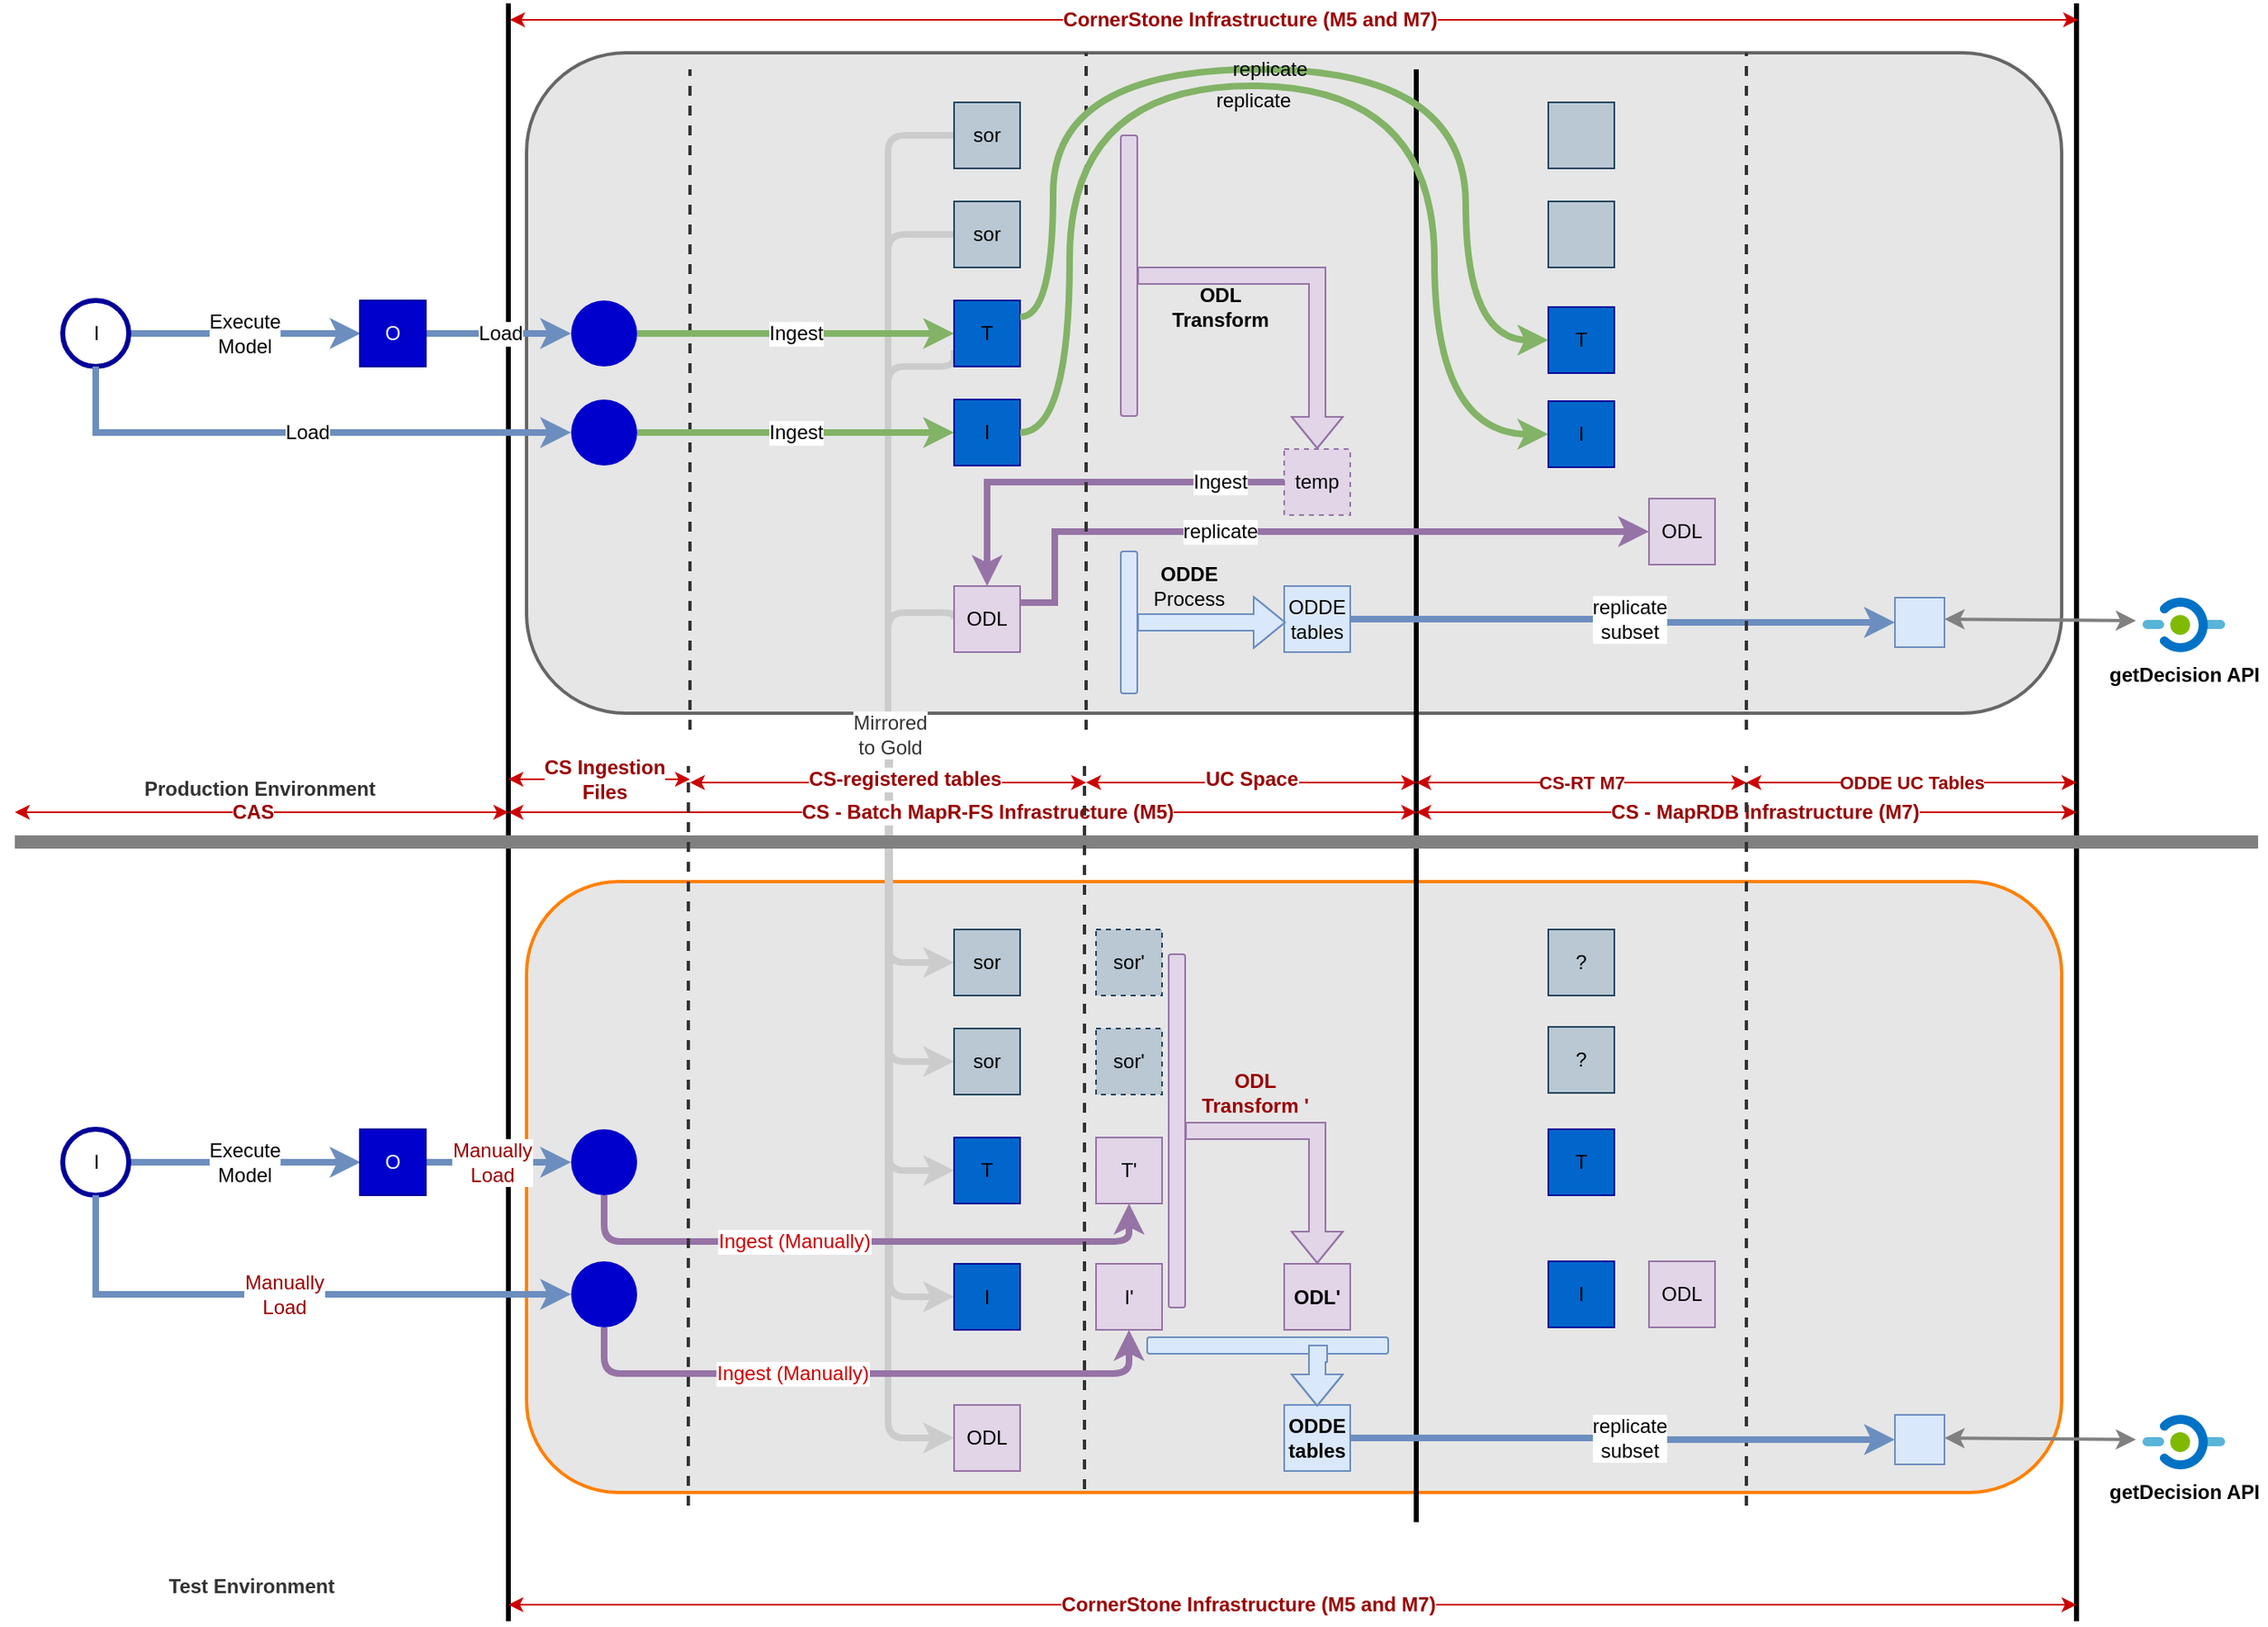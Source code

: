 <mxfile version="11.1.4" type="github"><diagram id="GnErqqCIOYH3qwhbl7jE" name="Page-1"><mxGraphModel dx="2756" dy="1037" grid="1" gridSize="10" guides="1" tooltips="1" connect="1" arrows="1" fold="1" page="1" pageScale="1" pageWidth="850" pageHeight="1100" math="0" shadow="0"><root><mxCell id="0"/><mxCell id="1" parent="0"/><mxCell id="z-_e-fj1xCO9qGCg15mX-2" value="" style="rounded=1;whiteSpace=wrap;html=1;strokeColor=#FF8000;fillColor=#E6E6E6;strokeWidth=2;" parent="1" vertex="1"><mxGeometry x="-370" y="552" width="930" height="370" as="geometry"/></mxCell><mxCell id="rby3mD03zE0lVNyEkPqc-22" value="" style="endArrow=classic;html=1;strokeColor=#CCCCCC;strokeWidth=4;fillColor=#B3B3B3;fontColor=#CC0000;exitX=0;exitY=0.75;exitDx=0;exitDy=0;entryX=0;entryY=0.5;entryDx=0;entryDy=0;edgeStyle=orthogonalEdgeStyle;" edge="1" parent="1" source="rby3mD03zE0lVNyEkPqc-1" target="rby3mD03zE0lVNyEkPqc-21"><mxGeometry width="50" height="50" relative="1" as="geometry"><mxPoint x="-101" y="389" as="sourcePoint"/><mxPoint x="-101" y="890" as="targetPoint"/><Array as="points"><mxPoint x="-150" y="290"/><mxPoint x="-150" y="804"/></Array></mxGeometry></mxCell><mxCell id="z-_e-fj1xCO9qGCg15mX-1" value="" style="rounded=1;whiteSpace=wrap;html=1;strokeColor=#666666;fillColor=#E6E6E6;strokeWidth=2;" parent="1" vertex="1"><mxGeometry x="-370" y="50" width="930" height="400" as="geometry"/></mxCell><mxCell id="EEnHrmOjwKLCJKoic4bD-129" value="" style="endArrow=classic;html=1;strokeColor=#CCCCCC;strokeWidth=4;fillColor=#B3B3B3;fontColor=#CC0000;exitX=0;exitY=0.5;exitDx=0;exitDy=0;entryX=0;entryY=0.5;entryDx=0;entryDy=0;edgeStyle=orthogonalEdgeStyle;" parent="1" source="EEnHrmOjwKLCJKoic4bD-14" target="EEnHrmOjwKLCJKoic4bD-103" edge="1"><mxGeometry width="50" height="50" relative="1" as="geometry"><mxPoint x="-101" y="264" as="sourcePoint"/><mxPoint x="-101" y="714" as="targetPoint"/><Array as="points"><mxPoint x="-111" y="389"/><mxPoint x="-151" y="389"/><mxPoint x="-151" y="889"/></Array></mxGeometry></mxCell><mxCell id="EEnHrmOjwKLCJKoic4bD-128" value="" style="endArrow=classic;html=1;strokeColor=#CCCCCC;strokeWidth=4;fillColor=#B3B3B3;fontColor=#CC0000;exitX=0;exitY=0.75;exitDx=0;exitDy=0;entryX=0;entryY=0.5;entryDx=0;entryDy=0;edgeStyle=orthogonalEdgeStyle;" parent="1" source="EEnHrmOjwKLCJKoic4bD-12" target="EEnHrmOjwKLCJKoic4bD-122" edge="1"><mxGeometry width="50" height="50" relative="1" as="geometry"><mxPoint x="-101" y="180" as="sourcePoint"/><mxPoint x="-101" y="640" as="targetPoint"/><Array as="points"><mxPoint x="-111" y="240"/><mxPoint x="-151" y="240"/><mxPoint x="-151" y="727"/></Array></mxGeometry></mxCell><mxCell id="EEnHrmOjwKLCJKoic4bD-125" value="" style="endArrow=classic;html=1;strokeColor=#CCCCCC;strokeWidth=4;fillColor=#B3B3B3;fontColor=#CC0000;exitX=0;exitY=0.5;exitDx=0;exitDy=0;entryX=0;entryY=0.5;entryDx=0;entryDy=0;edgeStyle=orthogonalEdgeStyle;" parent="1" source="EEnHrmOjwKLCJKoic4bD-47" target="EEnHrmOjwKLCJKoic4bD-115" edge="1"><mxGeometry width="50" height="50" relative="1" as="geometry"><mxPoint x="-221" y="390" as="sourcePoint"/><mxPoint x="-171" y="340" as="targetPoint"/><Array as="points"><mxPoint x="-151" y="160"/><mxPoint x="-151" y="661"/></Array></mxGeometry></mxCell><mxCell id="EEnHrmOjwKLCJKoic4bD-126" value="" style="endArrow=classic;html=1;strokeColor=#CCCCCC;strokeWidth=4;fillColor=#B3B3B3;fontColor=#CC0000;exitX=0;exitY=0.5;exitDx=0;exitDy=0;entryX=0;entryY=0.5;entryDx=0;entryDy=0;edgeStyle=orthogonalEdgeStyle;" parent="1" source="EEnHrmOjwKLCJKoic4bD-52" target="EEnHrmOjwKLCJKoic4bD-116" edge="1"><mxGeometry width="50" height="50" relative="1" as="geometry"><mxPoint x="-101" y="180" as="sourcePoint"/><mxPoint x="-101" y="640" as="targetPoint"/><Array as="points"><mxPoint x="-151" y="100"/><mxPoint x="-151" y="601"/></Array></mxGeometry></mxCell><mxCell id="EEnHrmOjwKLCJKoic4bD-130" value="&lt;span style=&quot;font-weight: normal&quot;&gt;Mirrored &lt;br&gt;to Gold&lt;/span&gt;" style="text;html=1;resizable=0;points=[];align=center;verticalAlign=middle;labelBackgroundColor=#ffffff;fontColor=#333333;fontStyle=1" parent="EEnHrmOjwKLCJKoic4bD-126" vertex="1" connectable="0"><mxGeometry x="0.356" y="2" relative="1" as="geometry"><mxPoint x="-1" y="9" as="offset"/></mxGeometry></mxCell><mxCell id="EEnHrmOjwKLCJKoic4bD-2" value="" style="endArrow=none;html=1;strokeWidth=3;" parent="1" edge="1"><mxGeometry width="50" height="50" relative="1" as="geometry"><mxPoint x="169" y="940" as="sourcePoint"/><mxPoint x="169" y="60" as="targetPoint"/></mxGeometry></mxCell><mxCell id="EEnHrmOjwKLCJKoic4bD-3" value="" style="endArrow=none;html=1;strokeWidth=3;" parent="1" edge="1"><mxGeometry width="50" height="50" relative="1" as="geometry"><mxPoint x="569" y="1000" as="sourcePoint"/><mxPoint x="569" y="20" as="targetPoint"/></mxGeometry></mxCell><mxCell id="EEnHrmOjwKLCJKoic4bD-5" value="" style="endArrow=none;html=1;strokeWidth=3;" parent="1" edge="1"><mxGeometry width="50" height="50" relative="1" as="geometry"><mxPoint x="-381" y="1000" as="sourcePoint"/><mxPoint x="-381" y="20" as="targetPoint"/></mxGeometry></mxCell><mxCell id="EEnHrmOjwKLCJKoic4bD-33" value="" style="edgeStyle=orthogonalEdgeStyle;curved=1;rounded=0;orthogonalLoop=1;jettySize=auto;html=1;strokeColor=#9673a6;strokeWidth=1;shape=flexArrow;exitX=1;exitY=0.5;exitDx=0;exitDy=0;fillColor=#e1d5e7;" parent="1" source="EEnHrmOjwKLCJKoic4bD-70" target="EEnHrmOjwKLCJKoic4bD-13" edge="1"><mxGeometry relative="1" as="geometry"><mxPoint x="-1" y="170" as="sourcePoint"/><mxPoint x="9" y="228" as="targetPoint"/></mxGeometry></mxCell><mxCell id="EEnHrmOjwKLCJKoic4bD-46" value="&lt;b&gt;ODL &lt;br&gt;Transform&lt;/b&gt;" style="text;html=1;resizable=0;points=[];align=center;verticalAlign=middle;labelBackgroundColor=none;" parent="EEnHrmOjwKLCJKoic4bD-33" vertex="1" connectable="0"><mxGeometry x="-0.3" y="-2" relative="1" as="geometry"><mxPoint x="-25" y="17" as="offset"/></mxGeometry></mxCell><mxCell id="EEnHrmOjwKLCJKoic4bD-12" value="T" style="whiteSpace=wrap;html=1;aspect=fixed;strokeColor=#000099;fillColor=#0066CC;verticalAlign=middle;" parent="1" vertex="1"><mxGeometry x="-111" y="200" width="40" height="40" as="geometry"/></mxCell><mxCell id="EEnHrmOjwKLCJKoic4bD-36" value="" style="edgeStyle=orthogonalEdgeStyle;rounded=0;orthogonalLoop=1;jettySize=auto;html=1;strokeColor=#9673a6;strokeWidth=4;fillColor=#e1d5e7;" parent="1" source="EEnHrmOjwKLCJKoic4bD-13" target="EEnHrmOjwKLCJKoic4bD-14" edge="1"><mxGeometry relative="1" as="geometry"><mxPoint x="-31" y="308" as="targetPoint"/></mxGeometry></mxCell><mxCell id="EEnHrmOjwKLCJKoic4bD-48" value="Ingest" style="text;html=1;resizable=0;points=[];align=center;verticalAlign=middle;labelBackgroundColor=#ffffff;" parent="EEnHrmOjwKLCJKoic4bD-36" vertex="1" connectable="0"><mxGeometry x="-0.392" y="13" relative="1" as="geometry"><mxPoint x="35" y="-13" as="offset"/></mxGeometry></mxCell><mxCell id="EEnHrmOjwKLCJKoic4bD-13" value="temp" style="whiteSpace=wrap;html=1;aspect=fixed;strokeColor=#9673a6;fillColor=#e1d5e7;dashed=1;" parent="1" vertex="1"><mxGeometry x="89" y="290" width="40" height="40" as="geometry"/></mxCell><mxCell id="EEnHrmOjwKLCJKoic4bD-40" value="" style="rounded=0;orthogonalLoop=1;jettySize=auto;html=1;strokeColor=#6c8ebf;strokeWidth=4;edgeStyle=orthogonalEdgeStyle;exitX=1;exitY=0.5;exitDx=0;exitDy=0;fillColor=#dae8fc;" parent="1" source="rby3mD03zE0lVNyEkPqc-29" target="EEnHrmOjwKLCJKoic4bD-39" edge="1"><mxGeometry relative="1" as="geometry"/></mxCell><mxCell id="EEnHrmOjwKLCJKoic4bD-44" value="replicate &lt;br&gt;subset" style="text;html=1;resizable=0;points=[];align=center;verticalAlign=middle;labelBackgroundColor=#ffffff;" parent="EEnHrmOjwKLCJKoic4bD-40" vertex="1" connectable="0"><mxGeometry x="-0.3" y="-1" relative="1" as="geometry"><mxPoint x="53" y="-1" as="offset"/></mxGeometry></mxCell><mxCell id="rby3mD03zE0lVNyEkPqc-36" value="" style="edgeStyle=orthogonalEdgeStyle;rounded=0;orthogonalLoop=1;jettySize=auto;html=1;strokeWidth=4;strokeColor=#9673a6;exitX=1;exitY=0.25;exitDx=0;exitDy=0;entryX=0;entryY=0.5;entryDx=0;entryDy=0;fillColor=#e1d5e7;" edge="1" parent="1" source="EEnHrmOjwKLCJKoic4bD-14" target="rby3mD03zE0lVNyEkPqc-32"><mxGeometry relative="1" as="geometry"><mxPoint x="249" y="340" as="targetPoint"/><Array as="points"><mxPoint x="-50" y="383"/><mxPoint x="-50" y="340"/></Array></mxGeometry></mxCell><mxCell id="rby3mD03zE0lVNyEkPqc-49" value="replicate" style="text;html=1;resizable=0;points=[];align=center;verticalAlign=middle;labelBackgroundColor=#ffffff;" vertex="1" connectable="0" parent="rby3mD03zE0lVNyEkPqc-36"><mxGeometry x="0.099" relative="1" as="geometry"><mxPoint x="-69" as="offset"/></mxGeometry></mxCell><mxCell id="EEnHrmOjwKLCJKoic4bD-14" value="ODL" style="whiteSpace=wrap;html=1;aspect=fixed;fillColor=#e1d5e7;strokeColor=#9673a6;" parent="1" vertex="1"><mxGeometry x="-111" y="373" width="40" height="40" as="geometry"/></mxCell><mxCell id="EEnHrmOjwKLCJKoic4bD-93" value="" style="rounded=0;orthogonalLoop=1;jettySize=auto;html=1;strokeColor=#808080;strokeWidth=2;fontColor=#CC0000;entryX=-0.075;entryY=0.379;entryDx=0;entryDy=0;entryPerimeter=0;startArrow=classic;startFill=1;" parent="1" edge="1"><mxGeometry relative="1" as="geometry"><mxPoint x="489" y="393" as="sourcePoint"/><mxPoint x="605" y="394" as="targetPoint"/></mxGeometry></mxCell><mxCell id="EEnHrmOjwKLCJKoic4bD-39" value="" style="whiteSpace=wrap;html=1;aspect=fixed;fillColor=#dae8fc;strokeColor=#6c8ebf;" parent="1" vertex="1"><mxGeometry x="459" y="380" width="30" height="30" as="geometry"/></mxCell><mxCell id="EEnHrmOjwKLCJKoic4bD-27" value="" style="rounded=0;orthogonalLoop=1;jettySize=auto;html=1;entryX=0;entryY=0.5;entryDx=0;entryDy=0;exitX=1;exitY=0.5;exitDx=0;exitDy=0;strokeColor=#6c8ebf;strokeWidth=4;verticalAlign=middle;fillColor=#dae8fc;" parent="1" source="EEnHrmOjwKLCJKoic4bD-15" edge="1"><mxGeometry relative="1" as="geometry"><mxPoint x="-470.5" y="220" as="targetPoint"/></mxGeometry></mxCell><mxCell id="EEnHrmOjwKLCJKoic4bD-51" value="Execute&lt;br&gt;Model" style="text;html=1;resizable=0;points=[];align=center;verticalAlign=middle;labelBackgroundColor=#ffffff;" parent="EEnHrmOjwKLCJKoic4bD-27" vertex="1" connectable="0"><mxGeometry x="-0.003" relative="1" as="geometry"><mxPoint y="0.002" as="offset"/></mxGeometry></mxCell><mxCell id="EEnHrmOjwKLCJKoic4bD-15" value="I" style="shape=ellipse;fillColor=none;strokeColor=#000099;html=1;verticalAlign=middle;strokeWidth=3;" parent="1" vertex="1"><mxGeometry x="-651" y="200" width="40" height="40" as="geometry"/></mxCell><mxCell id="EEnHrmOjwKLCJKoic4bD-16" value="" style="shape=ellipse;fillColor=#0000CC;strokeColor=none;html=1;verticalAlign=middle;" parent="1" vertex="1"><mxGeometry x="-343" y="200" width="40" height="40" as="geometry"/></mxCell><mxCell id="EEnHrmOjwKLCJKoic4bD-23" value="" style="endArrow=none;html=1;strokeWidth=8;strokeColor=#808080;fontStyle=1" parent="1" edge="1"><mxGeometry width="50" height="50" relative="1" as="geometry"><mxPoint x="679" y="528" as="sourcePoint"/><mxPoint x="-680" y="528" as="targetPoint"/></mxGeometry></mxCell><mxCell id="EEnHrmOjwKLCJKoic4bD-30" value="" style="rounded=0;orthogonalLoop=1;jettySize=auto;html=1;entryX=0;entryY=0.5;entryDx=0;entryDy=0;exitX=1;exitY=0.5;exitDx=0;exitDy=0;strokeColor=#6c8ebf;strokeWidth=4;verticalAlign=middle;fillColor=#dae8fc;" parent="1" target="EEnHrmOjwKLCJKoic4bD-16" edge="1"><mxGeometry relative="1" as="geometry"><mxPoint x="-430.5" y="220" as="sourcePoint"/><mxPoint x="-401" y="204" as="targetPoint"/></mxGeometry></mxCell><mxCell id="EEnHrmOjwKLCJKoic4bD-50" value="Load" style="text;html=1;resizable=0;points=[];align=center;verticalAlign=middle;labelBackgroundColor=#ffffff;fillColor=#0000CC;" parent="EEnHrmOjwKLCJKoic4bD-30" vertex="1" connectable="0"><mxGeometry x="0.029" y="-1" relative="1" as="geometry"><mxPoint x="-1" y="-1" as="offset"/></mxGeometry></mxCell><mxCell id="EEnHrmOjwKLCJKoic4bD-47" value="sor" style="whiteSpace=wrap;html=1;aspect=fixed;strokeColor=#23445d;fillColor=#bac8d3;" parent="1" vertex="1"><mxGeometry x="-111" y="140" width="40" height="40" as="geometry"/></mxCell><mxCell id="EEnHrmOjwKLCJKoic4bD-52" value="sor" style="whiteSpace=wrap;html=1;aspect=fixed;strokeColor=#23445d;fillColor=#bac8d3;" parent="1" vertex="1"><mxGeometry x="-111" y="80" width="40" height="40" as="geometry"/></mxCell><mxCell id="EEnHrmOjwKLCJKoic4bD-55" value="" style="endArrow=none;dashed=1;html=1;strokeColor=#333333;strokeWidth=2;" parent="1" edge="1"><mxGeometry width="50" height="50" relative="1" as="geometry"><mxPoint x="-31" y="460" as="sourcePoint"/><mxPoint x="-31" y="50" as="targetPoint"/></mxGeometry></mxCell><mxCell id="EEnHrmOjwKLCJKoic4bD-56" value="" style="endArrow=none;dashed=1;html=1;strokeColor=#333333;strokeWidth=2;" parent="1" edge="1"><mxGeometry width="50" height="50" relative="1" as="geometry"><mxPoint x="369" y="460" as="sourcePoint"/><mxPoint x="369" y="50" as="targetPoint"/></mxGeometry></mxCell><mxCell id="EEnHrmOjwKLCJKoic4bD-57" value="" style="endArrow=none;dashed=1;html=1;strokeColor=#333333;strokeWidth=2;" parent="1" edge="1"><mxGeometry width="50" height="50" relative="1" as="geometry"><mxPoint x="-271" y="460" as="sourcePoint"/><mxPoint x="-271" y="60" as="targetPoint"/><Array as="points"/></mxGeometry></mxCell><mxCell id="EEnHrmOjwKLCJKoic4bD-58" value="" style="endArrow=classic;startArrow=classic;html=1;strokeColor=#CC0000;strokeWidth=1;fontColor=#990000;fontStyle=1" parent="1" edge="1"><mxGeometry width="50" height="50" relative="1" as="geometry"><mxPoint x="-680" y="510" as="sourcePoint"/><mxPoint x="-381" y="510" as="targetPoint"/></mxGeometry></mxCell><mxCell id="EEnHrmOjwKLCJKoic4bD-59" value="&lt;font&gt;CAS&lt;/font&gt;" style="text;html=1;resizable=0;points=[];align=center;verticalAlign=middle;labelBackgroundColor=#ffffff;fontColor=#990000;fontStyle=1" parent="EEnHrmOjwKLCJKoic4bD-58" vertex="1" connectable="0"><mxGeometry x="-0.208" y="1" relative="1" as="geometry"><mxPoint x="25" y="1" as="offset"/></mxGeometry></mxCell><mxCell id="EEnHrmOjwKLCJKoic4bD-61" value="" style="endArrow=classic;startArrow=classic;html=1;strokeColor=#CC0000;strokeWidth=1;fontColor=#990000;fontStyle=1" parent="1" edge="1"><mxGeometry width="50" height="50" relative="1" as="geometry"><mxPoint x="-381" y="510" as="sourcePoint"/><mxPoint x="169" y="510" as="targetPoint"/></mxGeometry></mxCell><mxCell id="EEnHrmOjwKLCJKoic4bD-62" value="&lt;font&gt;CS - Batch MapR-FS Infrastructure (M5)&lt;/font&gt;" style="text;html=1;resizable=0;points=[];align=center;verticalAlign=middle;labelBackgroundColor=#ffffff;fontColor=#990000;fontStyle=1" parent="EEnHrmOjwKLCJKoic4bD-61" vertex="1" connectable="0"><mxGeometry x="-0.208" y="1" relative="1" as="geometry"><mxPoint x="72" y="1" as="offset"/></mxGeometry></mxCell><mxCell id="EEnHrmOjwKLCJKoic4bD-67" value="" style="endArrow=classic;startArrow=classic;html=1;strokeColor=#CC0000;strokeWidth=1;fontColor=#990000;fontStyle=1" parent="1" edge="1"><mxGeometry width="50" height="50" relative="1" as="geometry"><mxPoint x="169" y="510" as="sourcePoint"/><mxPoint x="569" y="510" as="targetPoint"/></mxGeometry></mxCell><mxCell id="EEnHrmOjwKLCJKoic4bD-68" value="&lt;font&gt;CS - MapRDB Infrastructure (M7)&lt;/font&gt;" style="text;html=1;resizable=0;points=[];align=center;verticalAlign=middle;labelBackgroundColor=#ffffff;fontColor=#990000;fontStyle=1" parent="EEnHrmOjwKLCJKoic4bD-67" vertex="1" connectable="0"><mxGeometry x="-0.208" y="1" relative="1" as="geometry"><mxPoint x="52" y="1" as="offset"/></mxGeometry></mxCell><mxCell id="EEnHrmOjwKLCJKoic4bD-73" value="" style="endArrow=classic;startArrow=classic;html=1;strokeColor=#CC0000;strokeWidth=1;fontColor=#990000;fontStyle=1" parent="1" edge="1"><mxGeometry width="50" height="50" relative="1" as="geometry"><mxPoint x="-271" y="492" as="sourcePoint"/><mxPoint x="-31" y="492" as="targetPoint"/></mxGeometry></mxCell><mxCell id="EEnHrmOjwKLCJKoic4bD-74" value="CS-registered tables" style="text;html=1;resizable=0;points=[];align=center;verticalAlign=middle;labelBackgroundColor=#ffffff;fontColor=#990000;fontStyle=1" parent="EEnHrmOjwKLCJKoic4bD-73" vertex="1" connectable="0"><mxGeometry x="-0.208" y="1" relative="1" as="geometry"><mxPoint x="35" y="-1" as="offset"/></mxGeometry></mxCell><mxCell id="EEnHrmOjwKLCJKoic4bD-75" value="" style="endArrow=classic;startArrow=classic;html=1;strokeColor=#CC0000;strokeWidth=1;fontColor=#990000;fontStyle=1" parent="1" edge="1"><mxGeometry width="50" height="50" relative="1" as="geometry"><mxPoint x="-31" y="492" as="sourcePoint"/><mxPoint x="169" y="492" as="targetPoint"/></mxGeometry></mxCell><mxCell id="EEnHrmOjwKLCJKoic4bD-76" value="UC Space" style="text;html=1;resizable=0;points=[];align=center;verticalAlign=middle;labelBackgroundColor=#ffffff;fontColor=#990000;fontStyle=1" parent="EEnHrmOjwKLCJKoic4bD-75" vertex="1" connectable="0"><mxGeometry x="-0.208" y="1" relative="1" as="geometry"><mxPoint x="21" y="-1" as="offset"/></mxGeometry></mxCell><mxCell id="EEnHrmOjwKLCJKoic4bD-77" value="CS-RT M7" style="endArrow=classic;startArrow=classic;html=1;strokeColor=#CC0000;strokeWidth=1;fontColor=#990000;fontStyle=1" parent="1" edge="1"><mxGeometry width="50" height="50" relative="1" as="geometry"><mxPoint x="169" y="492" as="sourcePoint"/><mxPoint x="369" y="492" as="targetPoint"/></mxGeometry></mxCell><mxCell id="EEnHrmOjwKLCJKoic4bD-79" value="" style="whiteSpace=wrap;html=1;aspect=fixed;strokeColor=#23445d;fillColor=#bac8d3;" parent="1" vertex="1"><mxGeometry x="249" y="80" width="40" height="40" as="geometry"/></mxCell><mxCell id="EEnHrmOjwKLCJKoic4bD-81" value="T" style="whiteSpace=wrap;html=1;aspect=fixed;strokeColor=#000099;fillColor=#0066CC;" parent="1" vertex="1"><mxGeometry x="249" y="204" width="40" height="40" as="geometry"/></mxCell><mxCell id="EEnHrmOjwKLCJKoic4bD-82" value="" style="edgeStyle=orthogonalEdgeStyle;curved=1;rounded=0;orthogonalLoop=1;jettySize=auto;html=1;strokeColor=#82b366;strokeWidth=4;entryX=0;entryY=0.5;entryDx=0;entryDy=0;exitX=1;exitY=0.25;exitDx=0;exitDy=0;fillColor=#d5e8d4;" parent="1" source="EEnHrmOjwKLCJKoic4bD-12" target="EEnHrmOjwKLCJKoic4bD-81" edge="1"><mxGeometry relative="1" as="geometry"><mxPoint x="-81" y="218" as="sourcePoint"/><mxPoint x="259" y="367" as="targetPoint"/><Array as="points"><mxPoint x="-51" y="210"/><mxPoint x="-51" y="60"/><mxPoint x="199" y="60"/><mxPoint x="199" y="224"/></Array></mxGeometry></mxCell><mxCell id="EEnHrmOjwKLCJKoic4bD-83" value="replicate" style="text;html=1;resizable=0;points=[];align=center;verticalAlign=middle;labelBackgroundColor=none;" parent="EEnHrmOjwKLCJKoic4bD-82" vertex="1" connectable="0"><mxGeometry x="0.011" y="3" relative="1" as="geometry"><mxPoint x="-20" y="3" as="offset"/></mxGeometry></mxCell><mxCell id="EEnHrmOjwKLCJKoic4bD-84" value="ODDE UC Tables" style="endArrow=classic;startArrow=classic;html=1;strokeColor=#CC0000;strokeWidth=1;fontColor=#990000;fontStyle=1" parent="1" edge="1"><mxGeometry width="50" height="50" relative="1" as="geometry"><mxPoint x="369" y="492" as="sourcePoint"/><mxPoint x="569" y="492" as="targetPoint"/></mxGeometry></mxCell><mxCell id="EEnHrmOjwKLCJKoic4bD-89" value="&lt;b&gt;getDecision API&lt;/b&gt;" style="aspect=fixed;html=1;perimeter=none;align=center;shadow=0;dashed=0;image;fontSize=12;image=img/lib/mscae/HybridConnectionEndpoint.svg;strokeColor=#CC0000;strokeWidth=1;fillColor=#808080;gradientColor=none;" parent="1" vertex="1"><mxGeometry x="609" y="380" width="50" height="33" as="geometry"/></mxCell><mxCell id="EEnHrmOjwKLCJKoic4bD-94" value="" style="rounded=1;whiteSpace=wrap;html=1;strokeColor=#9673a6;fillColor=#e1d5e7;strokeWidth=1;" parent="1" vertex="1"><mxGeometry x="19" y="596" width="10" height="214" as="geometry"/></mxCell><mxCell id="EEnHrmOjwKLCJKoic4bD-95" value="" style="edgeStyle=orthogonalEdgeStyle;curved=1;rounded=0;orthogonalLoop=1;jettySize=auto;html=1;strokeColor=#9673a6;strokeWidth=1;shape=flexArrow;exitX=1;exitY=0.5;exitDx=0;exitDy=0;fillColor=#e1d5e7;" parent="1" source="EEnHrmOjwKLCJKoic4bD-94" target="EEnHrmOjwKLCJKoic4bD-100" edge="1"><mxGeometry relative="1" as="geometry"><mxPoint x="-1" y="671" as="sourcePoint"/><mxPoint x="9" y="729" as="targetPoint"/><Array as="points"><mxPoint x="109" y="703"/></Array></mxGeometry></mxCell><mxCell id="EEnHrmOjwKLCJKoic4bD-96" value="&lt;b&gt;ODL &lt;br&gt;Transform '&lt;/b&gt;" style="text;html=1;resizable=0;points=[];align=center;verticalAlign=middle;labelBackgroundColor=none;fontColor=#990000;" parent="EEnHrmOjwKLCJKoic4bD-95" vertex="1" connectable="0"><mxGeometry x="-0.3" y="-2" relative="1" as="geometry"><mxPoint x="-14" y="-25" as="offset"/></mxGeometry></mxCell><mxCell id="EEnHrmOjwKLCJKoic4bD-97" value="T'" style="whiteSpace=wrap;html=1;aspect=fixed;strokeColor=#9673a6;fillColor=#e1d5e7;verticalAlign=middle;" parent="1" vertex="1"><mxGeometry x="-25" y="707" width="40" height="40" as="geometry"/></mxCell><mxCell id="EEnHrmOjwKLCJKoic4bD-100" value="&lt;b&gt;ODL'&lt;/b&gt;" style="whiteSpace=wrap;html=1;aspect=fixed;strokeColor=#9673a6;fillColor=#e1d5e7;" parent="1" vertex="1"><mxGeometry x="89" y="783.5" width="40" height="40" as="geometry"/></mxCell><mxCell id="EEnHrmOjwKLCJKoic4bD-103" value="ODL" style="whiteSpace=wrap;html=1;aspect=fixed;fillColor=#e1d5e7;strokeColor=#9673a6;" parent="1" vertex="1"><mxGeometry x="-111" y="869" width="40" height="40" as="geometry"/></mxCell><mxCell id="EEnHrmOjwKLCJKoic4bD-104" value="" style="rounded=0;orthogonalLoop=1;jettySize=auto;html=1;strokeColor=#808080;strokeWidth=2;fontColor=#CC0000;entryX=-0.075;entryY=0.379;entryDx=0;entryDy=0;entryPerimeter=0;startArrow=classic;startFill=1;" parent="1" edge="1"><mxGeometry relative="1" as="geometry"><mxPoint x="489" y="889" as="sourcePoint"/><mxPoint x="605" y="890" as="targetPoint"/></mxGeometry></mxCell><mxCell id="EEnHrmOjwKLCJKoic4bD-105" value="" style="whiteSpace=wrap;html=1;aspect=fixed;fillColor=#dae8fc;strokeColor=#6c8ebf;" parent="1" vertex="1"><mxGeometry x="459" y="875" width="30" height="30" as="geometry"/></mxCell><mxCell id="EEnHrmOjwKLCJKoic4bD-106" value="" style="rounded=0;orthogonalLoop=1;jettySize=auto;html=1;entryX=0;entryY=0.5;entryDx=0;entryDy=0;exitX=1;exitY=0.5;exitDx=0;exitDy=0;strokeColor=#6c8ebf;strokeWidth=4;verticalAlign=middle;fillColor=#dae8fc;" parent="1" source="EEnHrmOjwKLCJKoic4bD-108" edge="1"><mxGeometry relative="1" as="geometry"><mxPoint x="-470.5" y="722" as="targetPoint"/></mxGeometry></mxCell><mxCell id="EEnHrmOjwKLCJKoic4bD-107" value="Execute&lt;br&gt;Model" style="text;html=1;resizable=0;points=[];align=center;verticalAlign=middle;labelBackgroundColor=#ffffff;" parent="EEnHrmOjwKLCJKoic4bD-106" vertex="1" connectable="0"><mxGeometry x="-0.003" relative="1" as="geometry"><mxPoint y="0.002" as="offset"/></mxGeometry></mxCell><mxCell id="EEnHrmOjwKLCJKoic4bD-108" value="I" style="shape=ellipse;fillColor=none;strokeColor=#000099;html=1;verticalAlign=middle;strokeWidth=3;" parent="1" vertex="1"><mxGeometry x="-651" y="702" width="40" height="40" as="geometry"/></mxCell><mxCell id="EEnHrmOjwKLCJKoic4bD-109" value="" style="shape=ellipse;fillColor=#0000CC;strokeColor=none;html=1;verticalAlign=middle;" parent="1" vertex="1"><mxGeometry x="-343" y="702" width="40" height="40" as="geometry"/></mxCell><mxCell id="EEnHrmOjwKLCJKoic4bD-111" value="" style="rounded=0;orthogonalLoop=1;jettySize=auto;html=1;entryX=0;entryY=0.5;entryDx=0;entryDy=0;exitX=1;exitY=0.5;exitDx=0;exitDy=0;strokeColor=#6c8ebf;strokeWidth=4;verticalAlign=middle;fillColor=#dae8fc;" parent="1" target="EEnHrmOjwKLCJKoic4bD-109" edge="1"><mxGeometry relative="1" as="geometry"><mxPoint x="-430.5" y="722" as="sourcePoint"/><mxPoint x="-401" y="706" as="targetPoint"/></mxGeometry></mxCell><mxCell id="EEnHrmOjwKLCJKoic4bD-112" value="Manually&lt;br&gt;Load" style="text;html=1;resizable=0;points=[];align=center;verticalAlign=middle;labelBackgroundColor=#ffffff;fillColor=#0000CC;fontColor=#990000;" parent="EEnHrmOjwKLCJKoic4bD-111" vertex="1" connectable="0"><mxGeometry x="0.029" y="-1" relative="1" as="geometry"><mxPoint x="-5.5" y="-1" as="offset"/></mxGeometry></mxCell><mxCell id="EEnHrmOjwKLCJKoic4bD-115" value="sor" style="whiteSpace=wrap;html=1;aspect=fixed;strokeColor=#23445d;fillColor=#bac8d3;" parent="1" vertex="1"><mxGeometry x="-111" y="641" width="40" height="40" as="geometry"/></mxCell><mxCell id="EEnHrmOjwKLCJKoic4bD-116" value="sor" style="whiteSpace=wrap;html=1;aspect=fixed;strokeColor=#23445d;fillColor=#bac8d3;" parent="1" vertex="1"><mxGeometry x="-111" y="581" width="40" height="40" as="geometry"/></mxCell><mxCell id="EEnHrmOjwKLCJKoic4bD-117" value="?" style="whiteSpace=wrap;html=1;aspect=fixed;strokeColor=#23445d;fillColor=#bac8d3;" parent="1" vertex="1"><mxGeometry x="249" y="581" width="40" height="40" as="geometry"/></mxCell><mxCell id="EEnHrmOjwKLCJKoic4bD-121" value="&lt;b&gt;getDecision API&lt;/b&gt;" style="aspect=fixed;html=1;perimeter=none;align=center;shadow=0;dashed=0;image;fontSize=12;image=img/lib/mscae/HybridConnectionEndpoint.svg;strokeColor=#CC0000;strokeWidth=1;fillColor=#808080;gradientColor=none;" parent="1" vertex="1"><mxGeometry x="609" y="875" width="50" height="33" as="geometry"/></mxCell><mxCell id="EEnHrmOjwKLCJKoic4bD-122" value="T" style="whiteSpace=wrap;html=1;aspect=fixed;strokeColor=#000099;fillColor=#0066CC;verticalAlign=middle;" parent="1" vertex="1"><mxGeometry x="-111" y="707" width="40" height="40" as="geometry"/></mxCell><mxCell id="EEnHrmOjwKLCJKoic4bD-123" value="" style="endArrow=classic;html=1;strokeColor=#9673a6;strokeWidth=4;fillColor=#e1d5e7;fontColor=#CC0000;exitX=0.5;exitY=1;exitDx=0;exitDy=0;entryX=0.5;entryY=1;entryDx=0;entryDy=0;edgeStyle=orthogonalEdgeStyle;" parent="1" source="EEnHrmOjwKLCJKoic4bD-109" target="EEnHrmOjwKLCJKoic4bD-97" edge="1"><mxGeometry width="50" height="50" relative="1" as="geometry"><mxPoint x="-241" y="831" as="sourcePoint"/><mxPoint x="-191" y="781" as="targetPoint"/><Array as="points"><mxPoint x="-323" y="770"/><mxPoint x="-5" y="770"/></Array></mxGeometry></mxCell><mxCell id="EEnHrmOjwKLCJKoic4bD-124" value="Ingest (Manually)" style="text;html=1;resizable=0;points=[];align=center;verticalAlign=middle;labelBackgroundColor=#ffffff;fontColor=#CC0000;" parent="EEnHrmOjwKLCJKoic4bD-123" vertex="1" connectable="0"><mxGeometry x="-0.176" y="1" relative="1" as="geometry"><mxPoint x="-9" y="1" as="offset"/></mxGeometry></mxCell><mxCell id="EEnHrmOjwKLCJKoic4bD-31" value="" style="rounded=0;orthogonalLoop=1;jettySize=auto;html=1;exitX=1;exitY=0.5;exitDx=0;exitDy=0;strokeColor=#82b366;strokeWidth=4;edgeStyle=orthogonalEdgeStyle;curved=1;verticalAlign=middle;fillColor=#d5e8d4;" parent="1" source="EEnHrmOjwKLCJKoic4bD-16" target="EEnHrmOjwKLCJKoic4bD-12" edge="1"><mxGeometry relative="1" as="geometry"><mxPoint x="-420" y="204" as="sourcePoint"/><mxPoint x="-240" y="204" as="targetPoint"/></mxGeometry></mxCell><mxCell id="EEnHrmOjwKLCJKoic4bD-49" value="Ingest" style="text;html=1;resizable=0;points=[];align=center;verticalAlign=middle;labelBackgroundColor=#ffffff;" parent="EEnHrmOjwKLCJKoic4bD-31" vertex="1" connectable="0"><mxGeometry x="-0.074" y="1" relative="1" as="geometry"><mxPoint x="7" y="1" as="offset"/></mxGeometry></mxCell><mxCell id="EEnHrmOjwKLCJKoic4bD-135" value="" style="shape=image;html=1;verticalAlign=top;verticalLabelPosition=bottom;labelBackgroundColor=#ffffff;imageAspect=0;aspect=fixed;image=https://cdn0.iconfinder.com/data/icons/IS_credit-cards-full_final/128/american_express_gold.png;strokeColor=#97D077;strokeWidth=1;fillColor=#CCFFCC;gradientColor=none;fontColor=#CC0000;" parent="1" vertex="1"><mxGeometry x="452" y="518.5" width="68" height="68" as="geometry"/></mxCell><mxCell id="EEnHrmOjwKLCJKoic4bD-136" value="" style="endArrow=none;dashed=1;html=1;strokeColor=#333333;strokeWidth=2;" parent="1" edge="1"><mxGeometry width="50" height="50" relative="1" as="geometry"><mxPoint x="369" y="930" as="sourcePoint"/><mxPoint x="369" y="482" as="targetPoint"/></mxGeometry></mxCell><mxCell id="EEnHrmOjwKLCJKoic4bD-138" value="" style="endArrow=none;dashed=1;html=1;strokeColor=#333333;strokeWidth=2;" parent="1" edge="1"><mxGeometry width="50" height="50" relative="1" as="geometry"><mxPoint x="-32" y="920" as="sourcePoint"/><mxPoint x="-32" y="482" as="targetPoint"/></mxGeometry></mxCell><mxCell id="EEnHrmOjwKLCJKoic4bD-140" value="" style="endArrow=classic;startArrow=classic;html=1;strokeColor=#CC0000;strokeWidth=1;fontColor=#990000;fontStyle=1" parent="1" edge="1"><mxGeometry width="50" height="50" relative="1" as="geometry"><mxPoint x="-381" y="490" as="sourcePoint"/><mxPoint x="-271" y="490" as="targetPoint"/></mxGeometry></mxCell><mxCell id="EEnHrmOjwKLCJKoic4bD-141" value="CS Ingestion&lt;br&gt;Files" style="text;html=1;resizable=0;points=[];align=center;verticalAlign=middle;labelBackgroundColor=#ffffff;fontColor=#990000;fillColor=#0000CC;fontStyle=1" parent="EEnHrmOjwKLCJKoic4bD-140" vertex="1" connectable="0"><mxGeometry x="-0.208" y="1" relative="1" as="geometry"><mxPoint x="14" y="1" as="offset"/></mxGeometry></mxCell><mxCell id="EEnHrmOjwKLCJKoic4bD-144" value="O" style="whiteSpace=wrap;html=1;aspect=fixed;strokeColor=#000099;fillColor=#0000CC;verticalAlign=middle;fontColor=#FFFFFF;" parent="1" vertex="1"><mxGeometry x="-471" y="200" width="40" height="40" as="geometry"/></mxCell><mxCell id="EEnHrmOjwKLCJKoic4bD-145" value="O" style="whiteSpace=wrap;html=1;aspect=fixed;strokeColor=#000099;fillColor=#0000CC;verticalAlign=middle;fontColor=#FFFFFF;" parent="1" vertex="1"><mxGeometry x="-471" y="702" width="40" height="40" as="geometry"/></mxCell><mxCell id="EEnHrmOjwKLCJKoic4bD-147" value="" style="endArrow=none;dashed=1;html=1;strokeColor=#333333;strokeWidth=2;" parent="1" edge="1"><mxGeometry width="50" height="50" relative="1" as="geometry"><mxPoint x="-272" y="930" as="sourcePoint"/><mxPoint x="-271.962" y="482" as="targetPoint"/><Array as="points"/></mxGeometry></mxCell><mxCell id="EEnHrmOjwKLCJKoic4bD-151" value="&lt;b&gt;Test Environment&lt;/b&gt;" style="shape=image;html=1;verticalAlign=top;verticalLabelPosition=bottom;labelBackgroundColor=#ffffff;imageAspect=0;aspect=fixed;image=https://cdn4.iconfinder.com/data/icons/modern-education-and-knowledge-power-1/512/490_tube_test_lab_medical-128.png;strokeColor=#00CC00;strokeWidth=3;fillColor=#CCCCCC;gradientColor=none;fontColor=#333333;" parent="1" vertex="1"><mxGeometry x="-560" y="920" width="45" height="45" as="geometry"/></mxCell><mxCell id="EEnHrmOjwKLCJKoic4bD-152" value="Production Environment" style="shape=image;html=1;verticalAlign=top;verticalLabelPosition=bottom;labelBackgroundColor=#ffffff;imageAspect=0;aspect=fixed;image=https://cdn4.iconfinder.com/data/icons/city-elements-colored-lineal-style/512/buildingfactoryproductionurban-128.png;strokeColor=#00CC00;strokeWidth=3;fillColor=#CCCCCC;gradientColor=none;fontColor=#333333;fontStyle=1" parent="1" vertex="1"><mxGeometry x="-551" y="444" width="38" height="38" as="geometry"/></mxCell><mxCell id="EEnHrmOjwKLCJKoic4bD-153" value="" style="shape=image;html=1;verticalAlign=top;verticalLabelPosition=bottom;labelBackgroundColor=#ffffff;imageAspect=0;aspect=fixed;image=https://cdn4.iconfinder.com/data/icons/modern-education-and-knowledge-power-1/512/490_tube_test_lab_medical-128.png;strokeColor=#00CC00;strokeWidth=3;fillColor=#CCCCCC;gradientColor=none;fontColor=#333333;fontStyle=1" parent="1" vertex="1"><mxGeometry x="609" y="536" width="45" height="45" as="geometry"/></mxCell><mxCell id="EEnHrmOjwKLCJKoic4bD-154" value="" style="shape=image;html=1;verticalAlign=top;verticalLabelPosition=bottom;labelBackgroundColor=#ffffff;imageAspect=0;aspect=fixed;image=https://cdn4.iconfinder.com/data/icons/city-elements-colored-lineal-style/512/buildingfactoryproductionurban-128.png;strokeColor=#00CC00;strokeWidth=3;fillColor=#CCCCCC;gradientColor=none;fontColor=#333333;fontStyle=1" parent="1" vertex="1"><mxGeometry x="612.5" y="479" width="38" height="38" as="geometry"/></mxCell><mxCell id="EEnHrmOjwKLCJKoic4bD-155" value="" style="endArrow=classic;startArrow=classic;html=1;strokeColor=#CC0000;strokeWidth=1;fontColor=#990000;" parent="1" edge="1"><mxGeometry width="50" height="50" relative="1" as="geometry"><mxPoint x="-381" y="990" as="sourcePoint"/><mxPoint x="569" y="990" as="targetPoint"/></mxGeometry></mxCell><mxCell id="EEnHrmOjwKLCJKoic4bD-156" value="&lt;font&gt;&lt;b&gt;CornerStone Infrastructure (M5 and M7)&lt;/b&gt;&lt;/font&gt;" style="text;html=1;resizable=0;points=[];align=center;verticalAlign=middle;labelBackgroundColor=#ffffff;fontColor=#990000;" parent="EEnHrmOjwKLCJKoic4bD-155" vertex="1" connectable="0"><mxGeometry x="-0.208" y="1" relative="1" as="geometry"><mxPoint x="72" y="1" as="offset"/></mxGeometry></mxCell><mxCell id="z-_e-fj1xCO9qGCg15mX-3" value="" style="endArrow=classic;startArrow=classic;html=1;strokeColor=#CC0000;strokeWidth=1;fontColor=#990000;" parent="1" edge="1"><mxGeometry width="50" height="50" relative="1" as="geometry"><mxPoint x="-380" y="30" as="sourcePoint"/><mxPoint x="570" y="30" as="targetPoint"/></mxGeometry></mxCell><mxCell id="z-_e-fj1xCO9qGCg15mX-4" value="&lt;font&gt;&lt;b&gt;CornerStone Infrastructure (M5 and M7)&lt;/b&gt;&lt;/font&gt;" style="text;html=1;resizable=0;points=[];align=center;verticalAlign=middle;labelBackgroundColor=#ffffff;fontColor=#990000;" parent="z-_e-fj1xCO9qGCg15mX-3" vertex="1" connectable="0"><mxGeometry x="-0.208" y="1" relative="1" as="geometry"><mxPoint x="72" y="1" as="offset"/></mxGeometry></mxCell><mxCell id="EEnHrmOjwKLCJKoic4bD-134" value="" style="shape=image;html=1;verticalAlign=top;verticalLabelPosition=bottom;labelBackgroundColor=#ffffff;imageAspect=0;aspect=fixed;image=https://cdn0.iconfinder.com/data/icons/IS_credit-cards-full_final/128/american_express_platinum.png;strokeColor=#97D077;strokeWidth=1;fillColor=#CCFFCC;gradientColor=none;fontColor=#CC0000;fontStyle=1" parent="1" vertex="1"><mxGeometry x="454" y="20" width="64" height="64" as="geometry"/></mxCell><mxCell id="z-_e-fj1xCO9qGCg15mX-5" value="sor'" style="whiteSpace=wrap;html=1;aspect=fixed;strokeColor=#23445d;fillColor=#bac8d3;dashed=1;" parent="1" vertex="1"><mxGeometry x="-25" y="641" width="40" height="40" as="geometry"/></mxCell><mxCell id="z-_e-fj1xCO9qGCg15mX-6" value="sor'" style="whiteSpace=wrap;html=1;aspect=fixed;strokeColor=#23445d;fillColor=#bac8d3;dashed=1;" parent="1" vertex="1"><mxGeometry x="-25" y="581" width="40" height="40" as="geometry"/></mxCell><mxCell id="rby3mD03zE0lVNyEkPqc-1" value="I" style="whiteSpace=wrap;html=1;aspect=fixed;strokeColor=#000099;fillColor=#0066CC;verticalAlign=middle;" vertex="1" parent="1"><mxGeometry x="-111" y="260" width="40" height="40" as="geometry"/></mxCell><mxCell id="rby3mD03zE0lVNyEkPqc-5" value="" style="shape=ellipse;fillColor=#0000CC;strokeColor=none;html=1;verticalAlign=middle;" vertex="1" parent="1"><mxGeometry x="-343" y="260" width="40" height="40" as="geometry"/></mxCell><mxCell id="rby3mD03zE0lVNyEkPqc-6" value="" style="rounded=0;orthogonalLoop=1;jettySize=auto;html=1;entryX=0;entryY=0.5;entryDx=0;entryDy=0;exitX=0.5;exitY=1;exitDx=0;exitDy=0;strokeColor=#6c8ebf;strokeWidth=4;verticalAlign=middle;fillColor=#dae8fc;edgeStyle=orthogonalEdgeStyle;" edge="1" parent="1" target="rby3mD03zE0lVNyEkPqc-5" source="EEnHrmOjwKLCJKoic4bD-15"><mxGeometry relative="1" as="geometry"><mxPoint x="-430.5" y="280" as="sourcePoint"/><mxPoint x="-401" y="264" as="targetPoint"/></mxGeometry></mxCell><mxCell id="rby3mD03zE0lVNyEkPqc-7" value="Load" style="text;html=1;resizable=0;points=[];align=center;verticalAlign=middle;labelBackgroundColor=#ffffff;fillColor=#0000CC;" vertex="1" connectable="0" parent="rby3mD03zE0lVNyEkPqc-6"><mxGeometry x="0.029" y="-1" relative="1" as="geometry"><mxPoint x="-1" y="-1" as="offset"/></mxGeometry></mxCell><mxCell id="rby3mD03zE0lVNyEkPqc-8" value="" style="rounded=0;orthogonalLoop=1;jettySize=auto;html=1;exitX=1;exitY=0.5;exitDx=0;exitDy=0;strokeColor=#82b366;strokeWidth=4;edgeStyle=orthogonalEdgeStyle;curved=1;verticalAlign=middle;fillColor=#d5e8d4;" edge="1" parent="1" source="rby3mD03zE0lVNyEkPqc-5"><mxGeometry relative="1" as="geometry"><mxPoint x="-420" y="264" as="sourcePoint"/><mxPoint x="-111" y="280" as="targetPoint"/></mxGeometry></mxCell><mxCell id="rby3mD03zE0lVNyEkPqc-9" value="Ingest" style="text;html=1;resizable=0;points=[];align=center;verticalAlign=middle;labelBackgroundColor=#ffffff;" vertex="1" connectable="0" parent="rby3mD03zE0lVNyEkPqc-8"><mxGeometry x="-0.074" y="1" relative="1" as="geometry"><mxPoint x="7" y="1" as="offset"/></mxGeometry></mxCell><mxCell id="rby3mD03zE0lVNyEkPqc-11" value="I" style="whiteSpace=wrap;html=1;aspect=fixed;strokeColor=#000099;fillColor=#0066CC;verticalAlign=middle;" vertex="1" parent="1"><mxGeometry x="249" y="261" width="40" height="40" as="geometry"/></mxCell><mxCell id="rby3mD03zE0lVNyEkPqc-12" value="" style="edgeStyle=orthogonalEdgeStyle;curved=1;rounded=0;orthogonalLoop=1;jettySize=auto;html=1;strokeColor=#82b366;strokeWidth=4;entryX=0;entryY=0.5;entryDx=0;entryDy=0;exitX=1;exitY=0.5;exitDx=0;exitDy=0;fillColor=#d5e8d4;" edge="1" parent="1" source="rby3mD03zE0lVNyEkPqc-1" target="rby3mD03zE0lVNyEkPqc-11"><mxGeometry relative="1" as="geometry"><mxPoint x="-61" y="234" as="sourcePoint"/><mxPoint x="259" y="248" as="targetPoint"/><Array as="points"><mxPoint x="-41" y="280"/><mxPoint x="-41" y="70"/><mxPoint x="180" y="70"/><mxPoint x="180" y="281"/></Array></mxGeometry></mxCell><mxCell id="rby3mD03zE0lVNyEkPqc-13" value="replicate" style="text;html=1;resizable=0;points=[];align=center;verticalAlign=middle;labelBackgroundColor=none;" vertex="1" connectable="0" parent="rby3mD03zE0lVNyEkPqc-12"><mxGeometry x="0.011" y="3" relative="1" as="geometry"><mxPoint x="-24" y="12" as="offset"/></mxGeometry></mxCell><mxCell id="rby3mD03zE0lVNyEkPqc-17" value="" style="shape=ellipse;fillColor=#0000CC;strokeColor=none;html=1;verticalAlign=middle;" vertex="1" parent="1"><mxGeometry x="-343" y="782" width="40" height="40" as="geometry"/></mxCell><mxCell id="rby3mD03zE0lVNyEkPqc-18" value="" style="rounded=0;orthogonalLoop=1;jettySize=auto;html=1;entryX=0;entryY=0.5;entryDx=0;entryDy=0;exitX=0.5;exitY=1;exitDx=0;exitDy=0;strokeColor=#6c8ebf;strokeWidth=4;verticalAlign=middle;fillColor=#dae8fc;edgeStyle=orthogonalEdgeStyle;" edge="1" parent="1" target="rby3mD03zE0lVNyEkPqc-17" source="EEnHrmOjwKLCJKoic4bD-108"><mxGeometry relative="1" as="geometry"><mxPoint x="-430.5" y="820" as="sourcePoint"/><mxPoint x="-401" y="804" as="targetPoint"/></mxGeometry></mxCell><mxCell id="rby3mD03zE0lVNyEkPqc-19" value="Manually&lt;br&gt;Load" style="text;html=1;resizable=0;points=[];align=center;verticalAlign=middle;labelBackgroundColor=#ffffff;fillColor=#0000CC;fontColor=#990000;" vertex="1" connectable="0" parent="rby3mD03zE0lVNyEkPqc-18"><mxGeometry x="0.029" y="-1" relative="1" as="geometry"><mxPoint x="-5.5" y="-1" as="offset"/></mxGeometry></mxCell><mxCell id="rby3mD03zE0lVNyEkPqc-21" value="I" style="whiteSpace=wrap;html=1;aspect=fixed;strokeColor=#000099;fillColor=#0066CC;verticalAlign=middle;" vertex="1" parent="1"><mxGeometry x="-111" y="783.5" width="40" height="40" as="geometry"/></mxCell><mxCell id="rby3mD03zE0lVNyEkPqc-23" value="I'" style="whiteSpace=wrap;html=1;aspect=fixed;strokeColor=#9673a6;fillColor=#e1d5e7;verticalAlign=middle;" vertex="1" parent="1"><mxGeometry x="-25" y="783.5" width="40" height="40" as="geometry"/></mxCell><mxCell id="rby3mD03zE0lVNyEkPqc-24" value="" style="endArrow=classic;html=1;strokeColor=#9673a6;strokeWidth=4;fillColor=#e1d5e7;fontColor=#CC0000;exitX=0.5;exitY=1;exitDx=0;exitDy=0;entryX=0.5;entryY=1;entryDx=0;entryDy=0;edgeStyle=orthogonalEdgeStyle;" edge="1" parent="1" source="rby3mD03zE0lVNyEkPqc-17" target="rby3mD03zE0lVNyEkPqc-23"><mxGeometry width="50" height="50" relative="1" as="geometry"><mxPoint x="-313" y="752" as="sourcePoint"/><mxPoint x="5" y="757" as="targetPoint"/><Array as="points"><mxPoint x="-323" y="850"/><mxPoint x="-5" y="850"/></Array></mxGeometry></mxCell><mxCell id="rby3mD03zE0lVNyEkPqc-25" value="Ingest (Manually)" style="text;html=1;resizable=0;points=[];align=center;verticalAlign=middle;labelBackgroundColor=#ffffff;fontColor=#CC0000;" vertex="1" connectable="0" parent="rby3mD03zE0lVNyEkPqc-24"><mxGeometry x="-0.176" y="1" relative="1" as="geometry"><mxPoint x="-12" y="1" as="offset"/></mxGeometry></mxCell><mxCell id="EEnHrmOjwKLCJKoic4bD-70" value="" style="rounded=1;whiteSpace=wrap;html=1;strokeColor=#9673a6;fillColor=#e1d5e7;strokeWidth=1;" parent="1" vertex="1"><mxGeometry x="-10" y="100" width="10" height="170" as="geometry"/></mxCell><mxCell id="rby3mD03zE0lVNyEkPqc-26" value="" style="rounded=1;whiteSpace=wrap;html=1;strokeColor=#6c8ebf;fillColor=#dae8fc;strokeWidth=1;rotation=0;" vertex="1" parent="1"><mxGeometry x="-10" y="352" width="10" height="86" as="geometry"/></mxCell><mxCell id="rby3mD03zE0lVNyEkPqc-29" value="ODDE&lt;br&gt;tables" style="whiteSpace=wrap;html=1;aspect=fixed;strokeColor=#6c8ebf;fillColor=#dae8fc;" vertex="1" parent="1"><mxGeometry x="89" y="373" width="40" height="40" as="geometry"/></mxCell><mxCell id="rby3mD03zE0lVNyEkPqc-30" value="" style="edgeStyle=orthogonalEdgeStyle;curved=1;rounded=0;orthogonalLoop=1;jettySize=auto;html=1;strokeColor=#6c8ebf;strokeWidth=1;shape=flexArrow;exitX=1;exitY=0.5;exitDx=0;exitDy=0;fillColor=#dae8fc;" edge="1" parent="1" source="rby3mD03zE0lVNyEkPqc-26"><mxGeometry relative="1" as="geometry"><mxPoint x="10" y="211" as="sourcePoint"/><mxPoint x="90" y="395" as="targetPoint"/></mxGeometry></mxCell><mxCell id="rby3mD03zE0lVNyEkPqc-31" value="&lt;b&gt;ODDE&lt;br&gt;&lt;/b&gt;Process" style="text;html=1;resizable=0;points=[];align=center;verticalAlign=middle;labelBackgroundColor=none;" vertex="1" connectable="0" parent="rby3mD03zE0lVNyEkPqc-30"><mxGeometry x="-0.3" y="-2" relative="1" as="geometry"><mxPoint x="-1" y="-24" as="offset"/></mxGeometry></mxCell><mxCell id="rby3mD03zE0lVNyEkPqc-32" value="ODL" style="whiteSpace=wrap;html=1;aspect=fixed;fillColor=#e1d5e7;strokeColor=#9673a6;" vertex="1" parent="1"><mxGeometry x="310" y="320" width="40" height="40" as="geometry"/></mxCell><mxCell id="rby3mD03zE0lVNyEkPqc-37" value="" style="rounded=0;orthogonalLoop=1;jettySize=auto;html=1;strokeColor=#6c8ebf;strokeWidth=4;edgeStyle=orthogonalEdgeStyle;exitX=1;exitY=0.5;exitDx=0;exitDy=0;entryX=0;entryY=0.5;entryDx=0;entryDy=0;fillColor=#dae8fc;" edge="1" parent="1" source="rby3mD03zE0lVNyEkPqc-41" target="EEnHrmOjwKLCJKoic4bD-105"><mxGeometry relative="1" as="geometry"><mxPoint x="439" y="879" as="targetPoint"/></mxGeometry></mxCell><mxCell id="rby3mD03zE0lVNyEkPqc-38" value="replicate &lt;br&gt;subset" style="text;html=1;resizable=0;points=[];align=center;verticalAlign=middle;labelBackgroundColor=#ffffff;" vertex="1" connectable="0" parent="rby3mD03zE0lVNyEkPqc-37"><mxGeometry x="-0.3" y="-1" relative="1" as="geometry"><mxPoint x="53" y="-1" as="offset"/></mxGeometry></mxCell><mxCell id="rby3mD03zE0lVNyEkPqc-40" value="" style="rounded=1;whiteSpace=wrap;html=1;strokeColor=#6c8ebf;fillColor=#dae8fc;strokeWidth=1;rotation=90;" vertex="1" parent="1"><mxGeometry x="74" y="760" width="10" height="146" as="geometry"/></mxCell><mxCell id="rby3mD03zE0lVNyEkPqc-41" value="&lt;b&gt;ODDE&lt;br&gt;tables&lt;/b&gt;" style="whiteSpace=wrap;html=1;aspect=fixed;strokeColor=#6c8ebf;fillColor=#dae8fc;" vertex="1" parent="1"><mxGeometry x="89" y="869" width="40" height="40" as="geometry"/></mxCell><mxCell id="rby3mD03zE0lVNyEkPqc-42" value="" style="edgeStyle=orthogonalEdgeStyle;curved=1;rounded=0;orthogonalLoop=1;jettySize=auto;html=1;strokeColor=#6c8ebf;strokeWidth=1;shape=flexArrow;exitX=1;exitY=0.25;exitDx=0;exitDy=0;fillColor=#dae8fc;" edge="1" parent="1" source="rby3mD03zE0lVNyEkPqc-40"><mxGeometry relative="1" as="geometry"><mxPoint x="-10" y="695" as="sourcePoint"/><mxPoint x="109" y="870" as="targetPoint"/></mxGeometry></mxCell><mxCell id="rby3mD03zE0lVNyEkPqc-46" value="T" style="whiteSpace=wrap;html=1;aspect=fixed;strokeColor=#000099;fillColor=#0066CC;" vertex="1" parent="1"><mxGeometry x="249" y="702" width="40" height="40" as="geometry"/></mxCell><mxCell id="rby3mD03zE0lVNyEkPqc-47" value="I" style="whiteSpace=wrap;html=1;aspect=fixed;strokeColor=#000099;fillColor=#0066CC;verticalAlign=middle;" vertex="1" parent="1"><mxGeometry x="249" y="782" width="40" height="40" as="geometry"/></mxCell><mxCell id="rby3mD03zE0lVNyEkPqc-48" value="ODL" style="whiteSpace=wrap;html=1;aspect=fixed;fillColor=#e1d5e7;strokeColor=#9673a6;" vertex="1" parent="1"><mxGeometry x="310" y="782" width="40" height="40" as="geometry"/></mxCell><mxCell id="rby3mD03zE0lVNyEkPqc-50" value="" style="whiteSpace=wrap;html=1;aspect=fixed;strokeColor=#23445d;fillColor=#bac8d3;" vertex="1" parent="1"><mxGeometry x="249" y="140" width="40" height="40" as="geometry"/></mxCell><mxCell id="rby3mD03zE0lVNyEkPqc-51" value="?" style="whiteSpace=wrap;html=1;aspect=fixed;strokeColor=#23445d;fillColor=#bac8d3;" vertex="1" parent="1"><mxGeometry x="249" y="640" width="40" height="40" as="geometry"/></mxCell></root></mxGraphModel></diagram></mxfile>